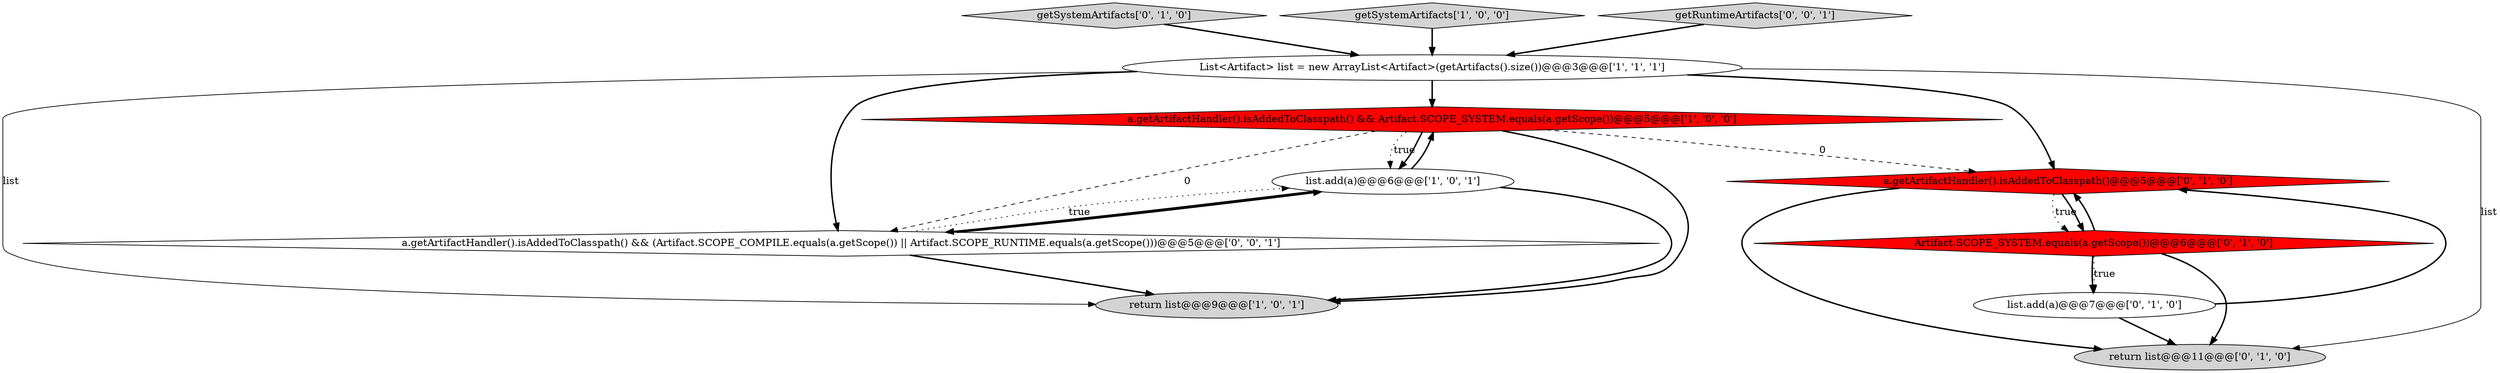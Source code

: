 digraph {
4 [style = filled, label = "a.getArtifactHandler().isAddedToClasspath() && Artifact.SCOPE_SYSTEM.equals(a.getScope())@@@5@@@['1', '0', '0']", fillcolor = red, shape = diamond image = "AAA1AAABBB1BBB"];
8 [style = filled, label = "Artifact.SCOPE_SYSTEM.equals(a.getScope())@@@6@@@['0', '1', '0']", fillcolor = red, shape = diamond image = "AAA1AAABBB2BBB"];
0 [style = filled, label = "list.add(a)@@@6@@@['1', '0', '1']", fillcolor = white, shape = ellipse image = "AAA0AAABBB1BBB"];
9 [style = filled, label = "list.add(a)@@@7@@@['0', '1', '0']", fillcolor = white, shape = ellipse image = "AAA0AAABBB2BBB"];
7 [style = filled, label = "return list@@@11@@@['0', '1', '0']", fillcolor = lightgray, shape = ellipse image = "AAA0AAABBB2BBB"];
5 [style = filled, label = "getSystemArtifacts['0', '1', '0']", fillcolor = lightgray, shape = diamond image = "AAA0AAABBB2BBB"];
11 [style = filled, label = "a.getArtifactHandler().isAddedToClasspath() && (Artifact.SCOPE_COMPILE.equals(a.getScope()) || Artifact.SCOPE_RUNTIME.equals(a.getScope()))@@@5@@@['0', '0', '1']", fillcolor = white, shape = diamond image = "AAA0AAABBB3BBB"];
6 [style = filled, label = "a.getArtifactHandler().isAddedToClasspath()@@@5@@@['0', '1', '0']", fillcolor = red, shape = diamond image = "AAA1AAABBB2BBB"];
2 [style = filled, label = "List<Artifact> list = new ArrayList<Artifact>(getArtifacts().size())@@@3@@@['1', '1', '1']", fillcolor = white, shape = ellipse image = "AAA0AAABBB1BBB"];
1 [style = filled, label = "getSystemArtifacts['1', '0', '0']", fillcolor = lightgray, shape = diamond image = "AAA0AAABBB1BBB"];
3 [style = filled, label = "return list@@@9@@@['1', '0', '1']", fillcolor = lightgray, shape = ellipse image = "AAA0AAABBB1BBB"];
10 [style = filled, label = "getRuntimeArtifacts['0', '0', '1']", fillcolor = lightgray, shape = diamond image = "AAA0AAABBB3BBB"];
0->3 [style = bold, label=""];
4->3 [style = bold, label=""];
2->6 [style = bold, label=""];
4->0 [style = dotted, label="true"];
2->7 [style = solid, label="list"];
0->11 [style = bold, label=""];
8->6 [style = bold, label=""];
9->7 [style = bold, label=""];
4->6 [style = dashed, label="0"];
2->4 [style = bold, label=""];
8->7 [style = bold, label=""];
9->6 [style = bold, label=""];
4->0 [style = bold, label=""];
5->2 [style = bold, label=""];
11->0 [style = bold, label=""];
2->3 [style = solid, label="list"];
11->3 [style = bold, label=""];
0->4 [style = bold, label=""];
6->8 [style = dotted, label="true"];
11->0 [style = dotted, label="true"];
6->8 [style = bold, label=""];
8->9 [style = bold, label=""];
10->2 [style = bold, label=""];
1->2 [style = bold, label=""];
8->9 [style = dotted, label="true"];
4->11 [style = dashed, label="0"];
6->7 [style = bold, label=""];
2->11 [style = bold, label=""];
}
